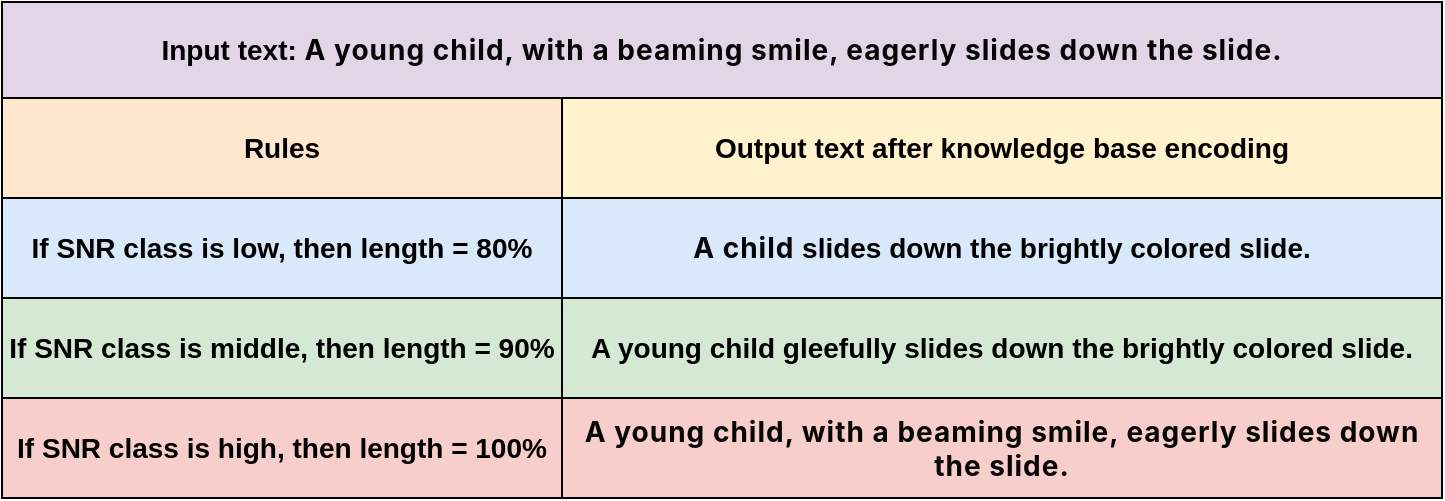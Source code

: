 <mxfile version="24.7.2" type="github">
  <diagram name="第 1 页" id="i78vZYNMH3eGaz_cFO28">
    <mxGraphModel dx="758" dy="-1261" grid="1" gridSize="10" guides="1" tooltips="1" connect="1" arrows="1" fold="1" page="1" pageScale="1" pageWidth="1169" pageHeight="827" math="0" shadow="0">
      <root>
        <mxCell id="0" />
        <mxCell id="1" parent="0" />
        <mxCell id="d0C482hEBYlxyHOYFQJg-1" value="&lt;span style=&quot;font-size: 14px; font-weight: 700; text-align: left;&quot;&gt;Input text:&amp;nbsp;&lt;/span&gt;&lt;b style=&quot;white-space-collapse: preserve; color: rgb(6, 6, 7); font-family: -apple-system, blinkmacsystemfont, &amp;quot;Helvetica Neue&amp;quot;, helvetica, &amp;quot;segoe ui&amp;quot;, arial, roboto, &amp;quot;PingFang SC&amp;quot;, miui, &amp;quot;Hiragino Sans GB&amp;quot;, &amp;quot;Microsoft Yahei&amp;quot;, sans-serif; font-size: 14px; letter-spacing: 0.5px;&quot;&gt;A young child, with a beaming smile, eagerly slides down the slide.&lt;/b&gt;" style="rounded=0;whiteSpace=wrap;html=1;fillColor=#e1d5e7;strokeColor=default;" parent="1" vertex="1">
          <mxGeometry x="200" y="1812" width="720" height="48" as="geometry" />
        </mxCell>
        <mxCell id="d0C482hEBYlxyHOYFQJg-2" value="&lt;b&gt;&lt;font style=&quot;font-size: 14px;&quot;&gt;If SNR class is low,&amp;nbsp;&lt;/font&gt;&lt;/b&gt;&lt;b&gt;&lt;font style=&quot;font-size: 14px;&quot;&gt;then length = 80%&lt;/font&gt;&lt;/b&gt;" style="rounded=0;whiteSpace=wrap;html=1;fillColor=#dae8fc;strokeColor=default;" parent="1" vertex="1">
          <mxGeometry x="200" y="1910" width="280" height="50" as="geometry" />
        </mxCell>
        <mxCell id="d0C482hEBYlxyHOYFQJg-5" value="&lt;b&gt;&lt;font style=&quot;font-size: 14px;&quot;&gt;Output text after knowledge base encoding&lt;/font&gt;&lt;/b&gt;" style="rounded=0;whiteSpace=wrap;html=1;fillColor=#fff2cc;strokeColor=default;" parent="1" vertex="1">
          <mxGeometry x="480" y="1860" width="440" height="50" as="geometry" />
        </mxCell>
        <mxCell id="d0C482hEBYlxyHOYFQJg-7" value="&lt;span style=&quot;white-space-collapse: preserve; color: rgb(6, 6, 7); font-family: -apple-system, blinkmacsystemfont, &amp;quot;Helvetica Neue&amp;quot;, helvetica, &amp;quot;segoe ui&amp;quot;, arial, roboto, &amp;quot;PingFang SC&amp;quot;, miui, &amp;quot;Hiragino Sans GB&amp;quot;, &amp;quot;Microsoft Yahei&amp;quot;, sans-serif; font-size: 14px; letter-spacing: 0.5px;&quot;&gt;&lt;b&gt;A child &lt;/b&gt;&lt;/span&gt;&lt;span style=&quot;font-size: 14px; font-weight: 700;&quot;&gt;slides down the brightly colored slide.&lt;/span&gt;" style="rounded=0;whiteSpace=wrap;html=1;fillColor=#dae8fc;strokeColor=default;" parent="1" vertex="1">
          <mxGeometry x="480" y="1910" width="440" height="50" as="geometry" />
        </mxCell>
        <mxCell id="d0C482hEBYlxyHOYFQJg-8" value="&lt;b style=&quot;white-space-collapse: preserve; color: rgb(6, 6, 7); font-family: -apple-system, blinkmacsystemfont, &amp;quot;Helvetica Neue&amp;quot;, helvetica, &amp;quot;segoe ui&amp;quot;, arial, roboto, &amp;quot;PingFang SC&amp;quot;, miui, &amp;quot;Hiragino Sans GB&amp;quot;, &amp;quot;Microsoft Yahei&amp;quot;, sans-serif; font-size: 14px; letter-spacing: 0.5px;&quot;&gt;A young child, with a beaming smile, eagerly slides down the slide.&lt;/b&gt;" style="rounded=0;whiteSpace=wrap;html=1;fillColor=#f8cecc;strokeColor=default;" parent="1" vertex="1">
          <mxGeometry x="480" y="2010" width="440" height="50" as="geometry" />
        </mxCell>
        <mxCell id="d0C482hEBYlxyHOYFQJg-9" value="&lt;span style=&quot;font-size: 14px; font-weight: 700;&quot;&gt;A young child gleefully slides down the brightly colored slide.&lt;/span&gt;" style="rounded=0;whiteSpace=wrap;html=1;fillColor=#d5e8d4;strokeColor=default;" parent="1" vertex="1">
          <mxGeometry x="480" y="1960" width="440" height="50" as="geometry" />
        </mxCell>
        <mxCell id="DJXnYnMKUjLRa2AK-GMz-1" value="&lt;b&gt;&lt;font style=&quot;font-size: 14px;&quot;&gt;Rules&lt;/font&gt;&lt;/b&gt;" style="rounded=0;whiteSpace=wrap;html=1;fillColor=#ffe6cc;strokeColor=default;" parent="1" vertex="1">
          <mxGeometry x="200" y="1860" width="280" height="50" as="geometry" />
        </mxCell>
        <mxCell id="DJXnYnMKUjLRa2AK-GMz-2" value="&lt;b&gt;&lt;font style=&quot;font-size: 14px;&quot;&gt;If SNR class is middle,&amp;nbsp;&lt;/font&gt;&lt;/b&gt;&lt;b&gt;&lt;font style=&quot;font-size: 14px;&quot;&gt;then length = 90%&lt;/font&gt;&lt;/b&gt;" style="rounded=0;whiteSpace=wrap;html=1;fillColor=#d5e8d4;strokeColor=default;" parent="1" vertex="1">
          <mxGeometry x="200" y="1960" width="280" height="50" as="geometry" />
        </mxCell>
        <mxCell id="DJXnYnMKUjLRa2AK-GMz-3" value="&lt;b&gt;&lt;font style=&quot;font-size: 14px;&quot;&gt;If SNR class is high, then length = 100%&lt;/font&gt;&lt;/b&gt;" style="rounded=0;whiteSpace=wrap;html=1;fillColor=#f8cecc;strokeColor=default;" parent="1" vertex="1">
          <mxGeometry x="200" y="2010" width="280" height="50" as="geometry" />
        </mxCell>
      </root>
    </mxGraphModel>
  </diagram>
</mxfile>
